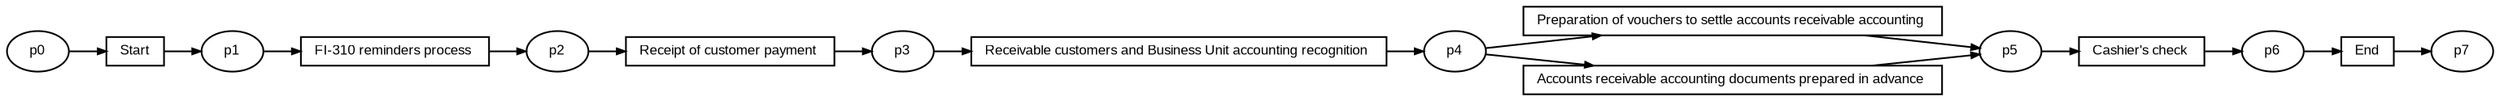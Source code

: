 digraph G {ranksep=".3"; fontsize="8"; remincross=true; margin="0.0,0.0"; fontname="Arial";rankdir="LR"; 
edge [arrowsize="0.5"];
node [height=".2",width=".2",fontname="Arial",fontsize="8"];
t0 [shape="box",label="Start"];
t1 [shape="box",label="FI-310 reminders process "];
t2 [shape="box",label="Receipt of customer payment "];
t3 [shape="box",label="Receivable customers and Business Unit accounting recognition "];
t4 [shape="box",label="Preparation of vouchers to settle accounts receivable accounting "];
t5 [shape="box",label="Accounts receivable accounting documents prepared in advance "];
t6 [shape="box",label="Cashier's check "];
t7 [shape="box",label="End"];
p0 [shape="oval",label="p0"];
p1 [shape="oval",label="p1"];
p2 [shape="oval",label="p2"];
p3 [shape="oval",label="p3"];
p4 [shape="oval",label="p4"];
p5 [shape="oval",label="p5"];
p6 [shape="oval",label="p6"];
p7 [shape="oval",label="p7"];
t1 -> p2[label=""];
t3 -> p4[label=""];
p0 -> t0[label=""];
t4 -> p5[label=""];
p2 -> t2[label=""];
t2 -> p3[label=""];
p3 -> t3[label=""];
p6 -> t7[label=""];
p1 -> t1[label=""];
p4 -> t5[label=""];
t6 -> p6[label=""];
p5 -> t6[label=""];
p4 -> t4[label=""];
t5 -> p5[label=""];
t7 -> p7[label=""];
t0 -> p1[label=""];
}
